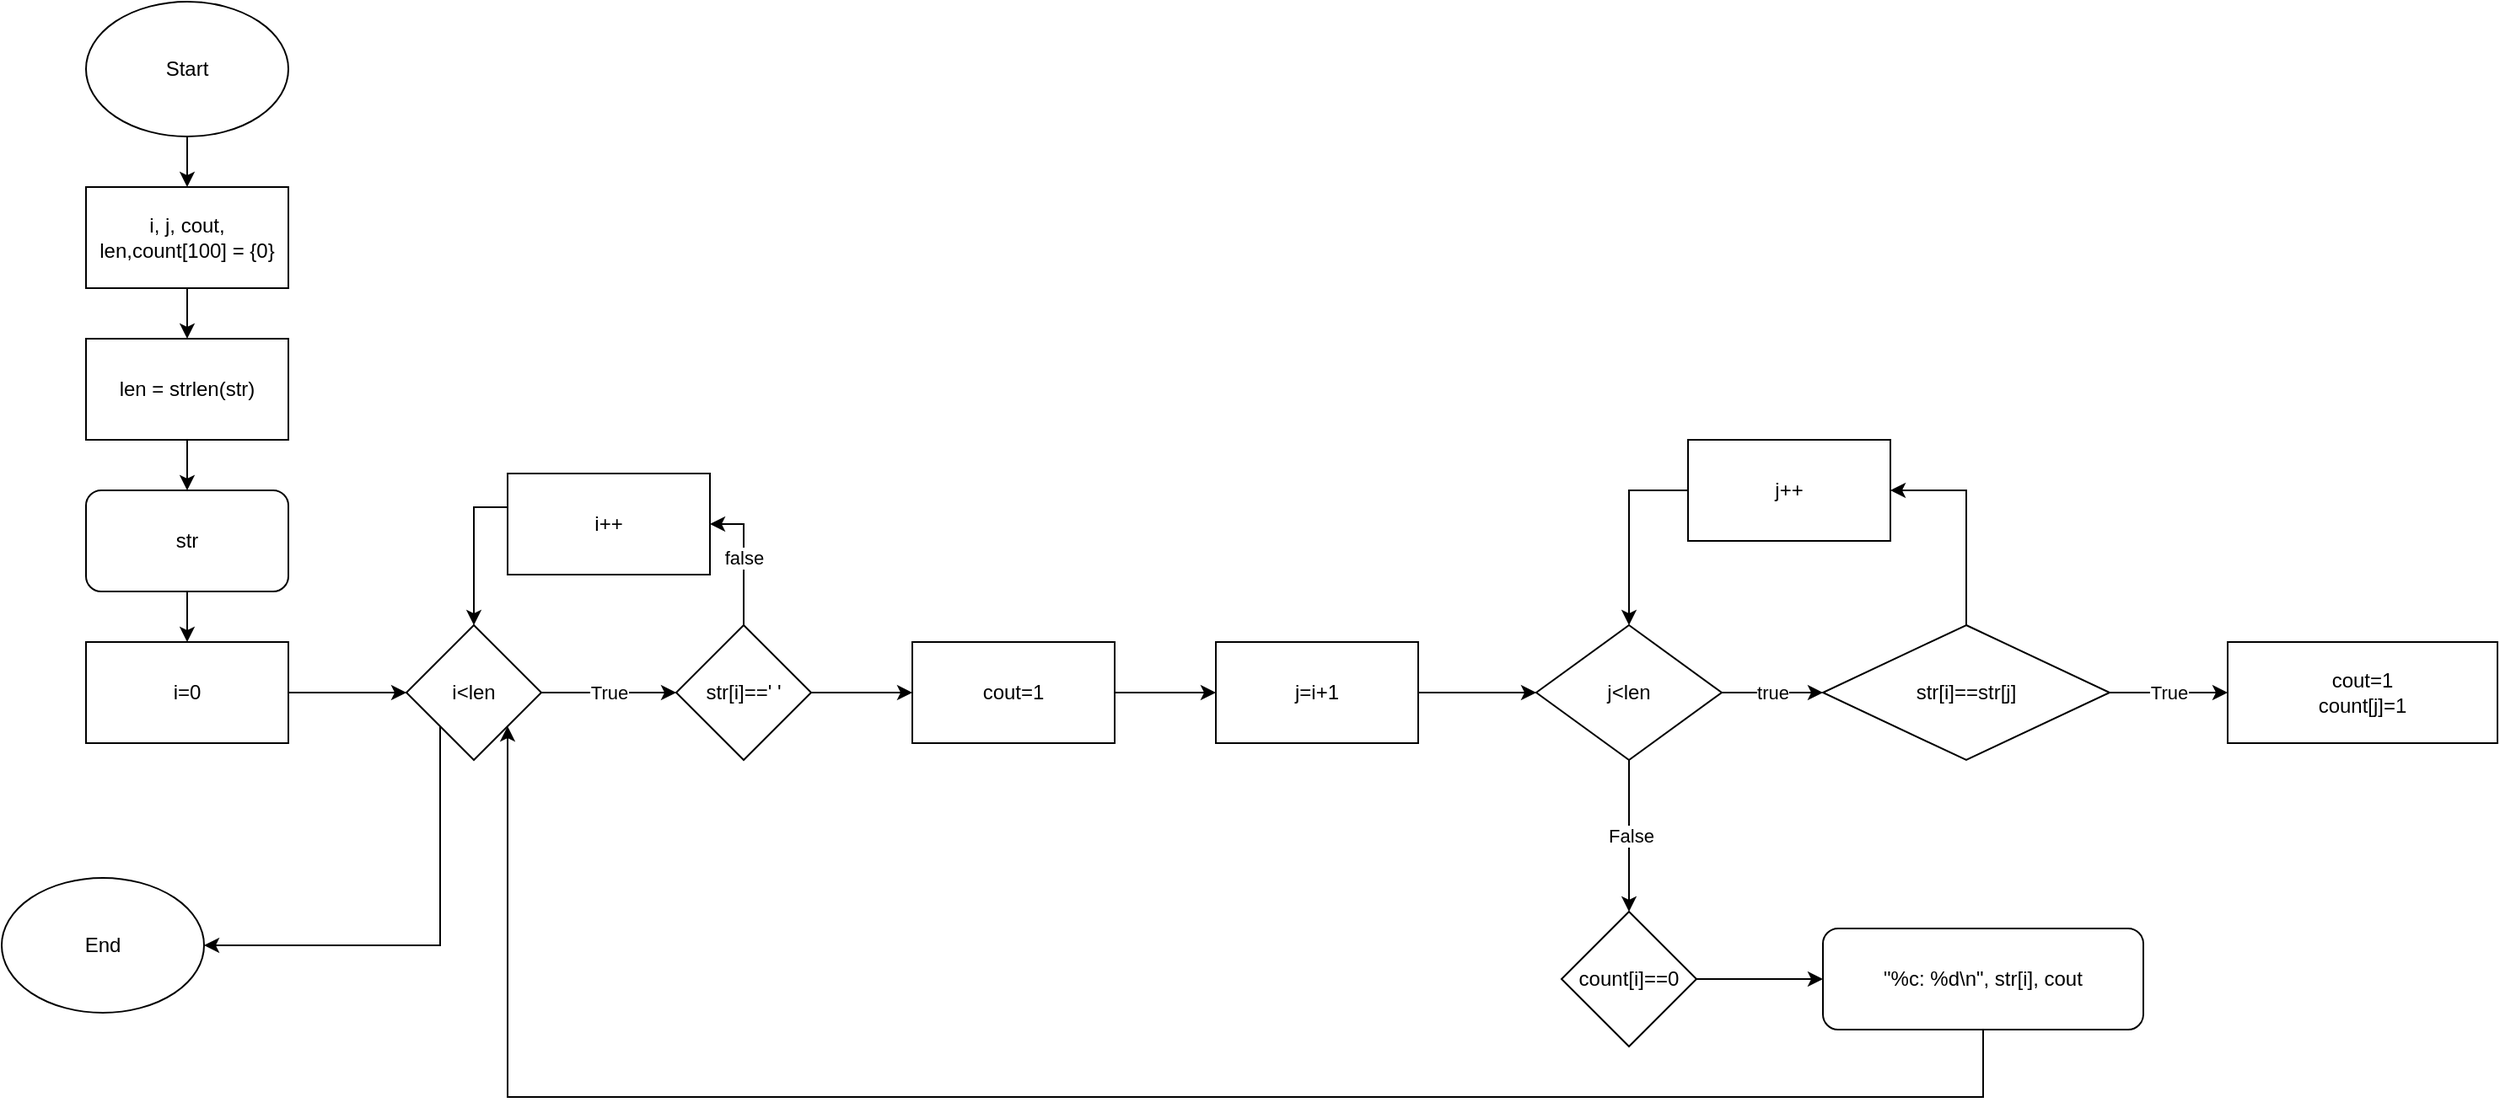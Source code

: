 <mxfile version="20.8.16" type="device"><diagram id="C5RBs43oDa-KdzZeNtuy" name="Page-1"><mxGraphModel dx="1134" dy="741" grid="1" gridSize="10" guides="1" tooltips="1" connect="1" arrows="1" fold="1" page="1" pageScale="1" pageWidth="827" pageHeight="1169" math="0" shadow="0"><root><mxCell id="WIyWlLk6GJQsqaUBKTNV-0"/><mxCell id="WIyWlLk6GJQsqaUBKTNV-1" parent="WIyWlLk6GJQsqaUBKTNV-0"/><mxCell id="yGQcwrx99kQd47u2BIOR-2" style="edgeStyle=orthogonalEdgeStyle;rounded=0;orthogonalLoop=1;jettySize=auto;html=1;entryX=0.5;entryY=0;entryDx=0;entryDy=0;" edge="1" parent="WIyWlLk6GJQsqaUBKTNV-1" source="yGQcwrx99kQd47u2BIOR-0" target="yGQcwrx99kQd47u2BIOR-1"><mxGeometry relative="1" as="geometry"/></mxCell><mxCell id="yGQcwrx99kQd47u2BIOR-0" value="Start" style="ellipse;whiteSpace=wrap;html=1;" vertex="1" parent="WIyWlLk6GJQsqaUBKTNV-1"><mxGeometry x="280" width="120" height="80" as="geometry"/></mxCell><mxCell id="yGQcwrx99kQd47u2BIOR-5" style="edgeStyle=orthogonalEdgeStyle;rounded=0;orthogonalLoop=1;jettySize=auto;html=1;" edge="1" parent="WIyWlLk6GJQsqaUBKTNV-1" source="yGQcwrx99kQd47u2BIOR-1" target="yGQcwrx99kQd47u2BIOR-3"><mxGeometry relative="1" as="geometry"/></mxCell><mxCell id="yGQcwrx99kQd47u2BIOR-1" value="i, j, cout, len,count[100] = {0}" style="rounded=0;whiteSpace=wrap;html=1;" vertex="1" parent="WIyWlLk6GJQsqaUBKTNV-1"><mxGeometry x="280" y="110" width="120" height="60" as="geometry"/></mxCell><mxCell id="yGQcwrx99kQd47u2BIOR-6" style="edgeStyle=orthogonalEdgeStyle;rounded=0;orthogonalLoop=1;jettySize=auto;html=1;entryX=0.5;entryY=0;entryDx=0;entryDy=0;" edge="1" parent="WIyWlLk6GJQsqaUBKTNV-1" source="yGQcwrx99kQd47u2BIOR-3" target="yGQcwrx99kQd47u2BIOR-4"><mxGeometry relative="1" as="geometry"/></mxCell><mxCell id="yGQcwrx99kQd47u2BIOR-3" value="len = strlen(str)" style="rounded=0;whiteSpace=wrap;html=1;" vertex="1" parent="WIyWlLk6GJQsqaUBKTNV-1"><mxGeometry x="280" y="200" width="120" height="60" as="geometry"/></mxCell><mxCell id="yGQcwrx99kQd47u2BIOR-18" style="edgeStyle=orthogonalEdgeStyle;rounded=0;orthogonalLoop=1;jettySize=auto;html=1;entryX=0.5;entryY=0;entryDx=0;entryDy=0;" edge="1" parent="WIyWlLk6GJQsqaUBKTNV-1" source="yGQcwrx99kQd47u2BIOR-4" target="yGQcwrx99kQd47u2BIOR-7"><mxGeometry relative="1" as="geometry"/></mxCell><mxCell id="yGQcwrx99kQd47u2BIOR-4" value="str" style="rounded=1;whiteSpace=wrap;html=1;" vertex="1" parent="WIyWlLk6GJQsqaUBKTNV-1"><mxGeometry x="280" y="290" width="120" height="60" as="geometry"/></mxCell><mxCell id="yGQcwrx99kQd47u2BIOR-19" style="edgeStyle=orthogonalEdgeStyle;rounded=0;orthogonalLoop=1;jettySize=auto;html=1;entryX=0;entryY=0.5;entryDx=0;entryDy=0;" edge="1" parent="WIyWlLk6GJQsqaUBKTNV-1" source="yGQcwrx99kQd47u2BIOR-7" target="yGQcwrx99kQd47u2BIOR-8"><mxGeometry relative="1" as="geometry"/></mxCell><mxCell id="yGQcwrx99kQd47u2BIOR-7" value="i=0" style="rounded=0;whiteSpace=wrap;html=1;" vertex="1" parent="WIyWlLk6GJQsqaUBKTNV-1"><mxGeometry x="280" y="380" width="120" height="60" as="geometry"/></mxCell><mxCell id="yGQcwrx99kQd47u2BIOR-20" value="True" style="edgeStyle=orthogonalEdgeStyle;rounded=0;orthogonalLoop=1;jettySize=auto;html=1;entryX=0;entryY=0.5;entryDx=0;entryDy=0;" edge="1" parent="WIyWlLk6GJQsqaUBKTNV-1" source="yGQcwrx99kQd47u2BIOR-8" target="yGQcwrx99kQd47u2BIOR-10"><mxGeometry relative="1" as="geometry"><Array as="points"><mxPoint x="590" y="410"/><mxPoint x="590" y="410"/></Array></mxGeometry></mxCell><mxCell id="yGQcwrx99kQd47u2BIOR-42" style="edgeStyle=orthogonalEdgeStyle;rounded=0;orthogonalLoop=1;jettySize=auto;html=1;entryX=1;entryY=0.5;entryDx=0;entryDy=0;" edge="1" parent="WIyWlLk6GJQsqaUBKTNV-1" source="yGQcwrx99kQd47u2BIOR-8" target="yGQcwrx99kQd47u2BIOR-41"><mxGeometry relative="1" as="geometry"><Array as="points"><mxPoint x="490" y="560"/><mxPoint x="440" y="560"/></Array></mxGeometry></mxCell><mxCell id="yGQcwrx99kQd47u2BIOR-8" value="i&amp;lt;len" style="rhombus;whiteSpace=wrap;html=1;" vertex="1" parent="WIyWlLk6GJQsqaUBKTNV-1"><mxGeometry x="470" y="370" width="80" height="80" as="geometry"/></mxCell><mxCell id="yGQcwrx99kQd47u2BIOR-35" style="edgeStyle=orthogonalEdgeStyle;rounded=0;orthogonalLoop=1;jettySize=auto;html=1;" edge="1" parent="WIyWlLk6GJQsqaUBKTNV-1" source="yGQcwrx99kQd47u2BIOR-9" target="yGQcwrx99kQd47u2BIOR-8"><mxGeometry relative="1" as="geometry"><Array as="points"><mxPoint x="510" y="300"/></Array></mxGeometry></mxCell><mxCell id="yGQcwrx99kQd47u2BIOR-9" value="i++" style="rounded=0;whiteSpace=wrap;html=1;" vertex="1" parent="WIyWlLk6GJQsqaUBKTNV-1"><mxGeometry x="530" y="280" width="120" height="60" as="geometry"/></mxCell><mxCell id="yGQcwrx99kQd47u2BIOR-21" style="edgeStyle=orthogonalEdgeStyle;rounded=0;orthogonalLoop=1;jettySize=auto;html=1;entryX=0;entryY=0.5;entryDx=0;entryDy=0;" edge="1" parent="WIyWlLk6GJQsqaUBKTNV-1" source="yGQcwrx99kQd47u2BIOR-10" target="yGQcwrx99kQd47u2BIOR-12"><mxGeometry relative="1" as="geometry"/></mxCell><mxCell id="yGQcwrx99kQd47u2BIOR-34" value="false" style="edgeStyle=orthogonalEdgeStyle;rounded=0;orthogonalLoop=1;jettySize=auto;html=1;entryX=1;entryY=0.5;entryDx=0;entryDy=0;" edge="1" parent="WIyWlLk6GJQsqaUBKTNV-1" source="yGQcwrx99kQd47u2BIOR-10" target="yGQcwrx99kQd47u2BIOR-9"><mxGeometry relative="1" as="geometry"/></mxCell><mxCell id="yGQcwrx99kQd47u2BIOR-10" value="str[i]==' '" style="rhombus;whiteSpace=wrap;html=1;" vertex="1" parent="WIyWlLk6GJQsqaUBKTNV-1"><mxGeometry x="630" y="370" width="80" height="80" as="geometry"/></mxCell><mxCell id="yGQcwrx99kQd47u2BIOR-22" style="edgeStyle=orthogonalEdgeStyle;rounded=0;orthogonalLoop=1;jettySize=auto;html=1;entryX=0;entryY=0.5;entryDx=0;entryDy=0;" edge="1" parent="WIyWlLk6GJQsqaUBKTNV-1" source="yGQcwrx99kQd47u2BIOR-12" target="yGQcwrx99kQd47u2BIOR-13"><mxGeometry relative="1" as="geometry"/></mxCell><mxCell id="yGQcwrx99kQd47u2BIOR-12" value="cout=1" style="rounded=0;whiteSpace=wrap;html=1;" vertex="1" parent="WIyWlLk6GJQsqaUBKTNV-1"><mxGeometry x="770" y="380" width="120" height="60" as="geometry"/></mxCell><mxCell id="yGQcwrx99kQd47u2BIOR-23" style="edgeStyle=orthogonalEdgeStyle;rounded=0;orthogonalLoop=1;jettySize=auto;html=1;entryX=0;entryY=0.5;entryDx=0;entryDy=0;" edge="1" parent="WIyWlLk6GJQsqaUBKTNV-1" source="yGQcwrx99kQd47u2BIOR-13" target="yGQcwrx99kQd47u2BIOR-15"><mxGeometry relative="1" as="geometry"/></mxCell><mxCell id="yGQcwrx99kQd47u2BIOR-13" value="j=i+1" style="rounded=0;whiteSpace=wrap;html=1;" vertex="1" parent="WIyWlLk6GJQsqaUBKTNV-1"><mxGeometry x="950" y="380" width="120" height="60" as="geometry"/></mxCell><mxCell id="yGQcwrx99kQd47u2BIOR-26" value="true" style="edgeStyle=orthogonalEdgeStyle;rounded=0;orthogonalLoop=1;jettySize=auto;html=1;entryX=0;entryY=0.5;entryDx=0;entryDy=0;" edge="1" parent="WIyWlLk6GJQsqaUBKTNV-1" source="yGQcwrx99kQd47u2BIOR-15" target="yGQcwrx99kQd47u2BIOR-25"><mxGeometry relative="1" as="geometry"/></mxCell><mxCell id="yGQcwrx99kQd47u2BIOR-36" value="False" style="edgeStyle=orthogonalEdgeStyle;rounded=0;orthogonalLoop=1;jettySize=auto;html=1;" edge="1" parent="WIyWlLk6GJQsqaUBKTNV-1" source="yGQcwrx99kQd47u2BIOR-15"><mxGeometry relative="1" as="geometry"><mxPoint x="1195" y="540" as="targetPoint"/></mxGeometry></mxCell><mxCell id="yGQcwrx99kQd47u2BIOR-15" value="j&amp;lt;len" style="rhombus;whiteSpace=wrap;html=1;" vertex="1" parent="WIyWlLk6GJQsqaUBKTNV-1"><mxGeometry x="1140" y="370" width="110" height="80" as="geometry"/></mxCell><mxCell id="yGQcwrx99kQd47u2BIOR-33" style="edgeStyle=orthogonalEdgeStyle;rounded=0;orthogonalLoop=1;jettySize=auto;html=1;entryX=0.5;entryY=0;entryDx=0;entryDy=0;" edge="1" parent="WIyWlLk6GJQsqaUBKTNV-1" source="yGQcwrx99kQd47u2BIOR-16" target="yGQcwrx99kQd47u2BIOR-15"><mxGeometry relative="1" as="geometry"><Array as="points"><mxPoint x="1195" y="290"/></Array></mxGeometry></mxCell><mxCell id="yGQcwrx99kQd47u2BIOR-16" value="j++" style="rounded=0;whiteSpace=wrap;html=1;" vertex="1" parent="WIyWlLk6GJQsqaUBKTNV-1"><mxGeometry x="1230" y="260" width="120" height="60" as="geometry"/></mxCell><mxCell id="yGQcwrx99kQd47u2BIOR-29" value="True" style="edgeStyle=orthogonalEdgeStyle;rounded=0;orthogonalLoop=1;jettySize=auto;html=1;entryX=0;entryY=0.5;entryDx=0;entryDy=0;" edge="1" parent="WIyWlLk6GJQsqaUBKTNV-1" source="yGQcwrx99kQd47u2BIOR-25" target="yGQcwrx99kQd47u2BIOR-28"><mxGeometry relative="1" as="geometry"/></mxCell><mxCell id="yGQcwrx99kQd47u2BIOR-31" style="edgeStyle=orthogonalEdgeStyle;rounded=0;orthogonalLoop=1;jettySize=auto;html=1;entryX=1;entryY=0.5;entryDx=0;entryDy=0;" edge="1" parent="WIyWlLk6GJQsqaUBKTNV-1" source="yGQcwrx99kQd47u2BIOR-25" target="yGQcwrx99kQd47u2BIOR-16"><mxGeometry relative="1" as="geometry"/></mxCell><mxCell id="yGQcwrx99kQd47u2BIOR-25" value="str[i]==str[j]" style="rhombus;whiteSpace=wrap;html=1;" vertex="1" parent="WIyWlLk6GJQsqaUBKTNV-1"><mxGeometry x="1310" y="370" width="170" height="80" as="geometry"/></mxCell><mxCell id="yGQcwrx99kQd47u2BIOR-28" value="cout=1&lt;br&gt;count[j]=1" style="rounded=0;whiteSpace=wrap;html=1;" vertex="1" parent="WIyWlLk6GJQsqaUBKTNV-1"><mxGeometry x="1550" y="380" width="160" height="60" as="geometry"/></mxCell><mxCell id="yGQcwrx99kQd47u2BIOR-39" style="edgeStyle=orthogonalEdgeStyle;rounded=0;orthogonalLoop=1;jettySize=auto;html=1;entryX=0;entryY=0.5;entryDx=0;entryDy=0;" edge="1" parent="WIyWlLk6GJQsqaUBKTNV-1" source="yGQcwrx99kQd47u2BIOR-37" target="yGQcwrx99kQd47u2BIOR-38"><mxGeometry relative="1" as="geometry"/></mxCell><mxCell id="yGQcwrx99kQd47u2BIOR-37" value="count[i]==0" style="rhombus;whiteSpace=wrap;html=1;" vertex="1" parent="WIyWlLk6GJQsqaUBKTNV-1"><mxGeometry x="1155" y="540" width="80" height="80" as="geometry"/></mxCell><mxCell id="yGQcwrx99kQd47u2BIOR-40" style="edgeStyle=orthogonalEdgeStyle;rounded=0;orthogonalLoop=1;jettySize=auto;html=1;entryX=1;entryY=1;entryDx=0;entryDy=0;" edge="1" parent="WIyWlLk6GJQsqaUBKTNV-1" source="yGQcwrx99kQd47u2BIOR-38" target="yGQcwrx99kQd47u2BIOR-8"><mxGeometry relative="1" as="geometry"><mxPoint x="630" y="570" as="targetPoint"/><Array as="points"><mxPoint x="1405" y="650"/><mxPoint x="530" y="650"/></Array></mxGeometry></mxCell><mxCell id="yGQcwrx99kQd47u2BIOR-38" value="&quot;%c: %d\n&quot;, str[i], cout" style="rounded=1;whiteSpace=wrap;html=1;" vertex="1" parent="WIyWlLk6GJQsqaUBKTNV-1"><mxGeometry x="1310" y="550" width="190" height="60" as="geometry"/></mxCell><mxCell id="yGQcwrx99kQd47u2BIOR-41" value="End" style="ellipse;whiteSpace=wrap;html=1;" vertex="1" parent="WIyWlLk6GJQsqaUBKTNV-1"><mxGeometry x="230" y="520" width="120" height="80" as="geometry"/></mxCell></root></mxGraphModel></diagram></mxfile>